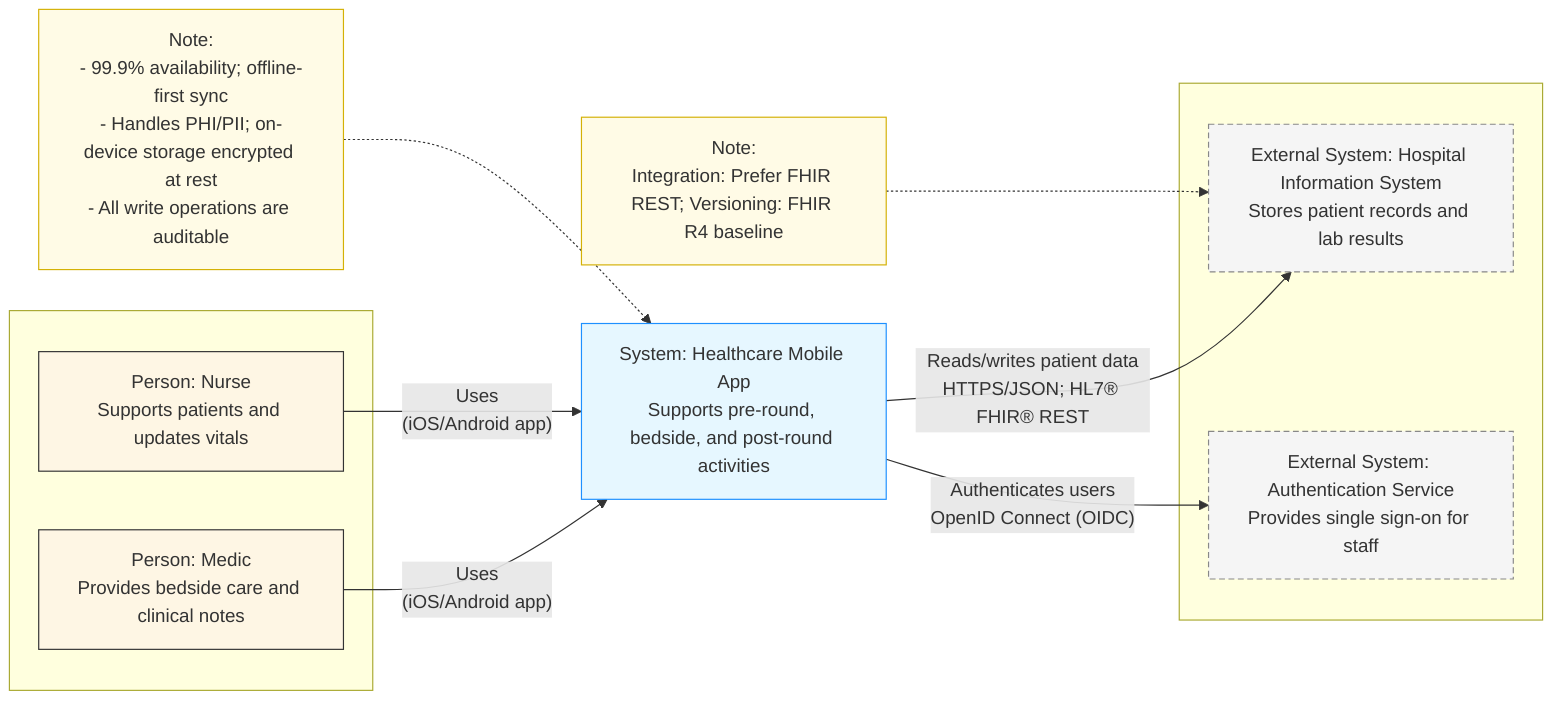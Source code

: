 flowchart LR
%% Hospital Portal - System Context Diagram

    classDef person fill:#fef6e4,stroke:#333,stroke-width:1px;
    classDef system fill:#e6f7ff,stroke:#1e90ff,stroke-width:1px;
    classDef external fill:#f5f5f5,stroke:#888,stroke-dasharray:5 3;
    classDef note fill:#fffbe6,stroke:#d4b106,color:#333;

%% People
    medic["Person: Medic<br>Provides bedside care and clinical notes"]:::person
    nurse["Person: Nurse<br>Supports patients and updates vitals"]:::person

%% Main system
    system["System: Healthcare Mobile App<br>Supports pre-round, bedside, and post-round activities"]:::system

%% External systems
    hospitalIS["External System: Hospital Information System<br>Stores patient records and lab results"]:::external
    authService["External System: Authentication Service<br>Provides single sign-on for staff"]:::external

%% Flows / relationships
    medic -- "Uses<br>(iOS/Android app)" --> system
    nurse -- "Uses<br>(iOS/Android app)" --> system
    system -- "Reads/writes patient data<br>HTTPS/JSON; HL7® FHIR® REST" --> hospitalIS
    system -- "Authenticates users<br>OpenID Connect (OIDC)" --> authService

%% Loose layout grouping
subgraph Users [ ]
    direction TB
    medic
    nurse
end

subgraph Externals [ ]
    direction TB
    hospitalIS
    authService
end

%% Notes
n1["Note:<br>- 99.9% availability; offline-first sync<br>- Handles PHI/PII; on-device storage encrypted at rest<br>- All write operations are auditable"]:::note
n2["Note:<br>Integration: Prefer FHIR REST; Versioning: FHIR R4 baseline"]:::note

n1 -.-> system
n2 -.-> hospitalIS